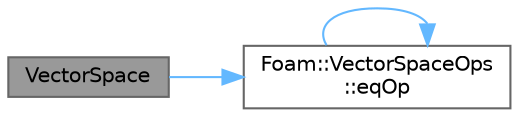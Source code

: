 digraph "VectorSpace"
{
 // LATEX_PDF_SIZE
  bgcolor="transparent";
  edge [fontname=Helvetica,fontsize=10,labelfontname=Helvetica,labelfontsize=10];
  node [fontname=Helvetica,fontsize=10,shape=box,height=0.2,width=0.4];
  rankdir="LR";
  Node1 [id="Node000001",label="VectorSpace",height=0.2,width=0.4,color="gray40", fillcolor="grey60", style="filled", fontcolor="black",tooltip=" "];
  Node1 -> Node2 [id="edge1_Node000001_Node000002",color="steelblue1",style="solid",tooltip=" "];
  Node2 [id="Node000002",label="Foam::VectorSpaceOps\l::eqOp",height=0.2,width=0.4,color="grey40", fillcolor="white", style="filled",URL="$structFoam_1_1VectorSpaceOps.html#abe9399417fd1a4850ba1d327a37f36c7",tooltip=" "];
  Node2 -> Node2 [id="edge2_Node000002_Node000002",color="steelblue1",style="solid",tooltip=" "];
}
